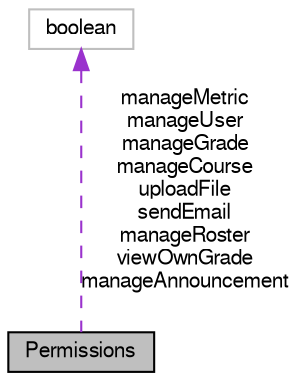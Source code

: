 digraph G
{
  bgcolor="transparent";
  edge [fontname="FreeSans",fontsize=10,labelfontname="FreeSans",labelfontsize=10];
  node [fontname="FreeSans",fontsize=10,shape=record];
  Node1 [label="Permissions",height=0.2,width=0.4,color="black", fillcolor="grey75", style="filled" fontcolor="black"];
  Node2 -> Node1 [dir=back,color="darkorchid3",fontsize=10,style="dashed",label="manageMetric\nmanageUser\nmanageGrade\nmanageCourse\nuploadFile\nsendEmail\nmanageRoster\nviewOwnGrade\nmanageAnnouncement"];
  Node2 [label="boolean",height=0.2,width=0.4,color="grey75"];
}
